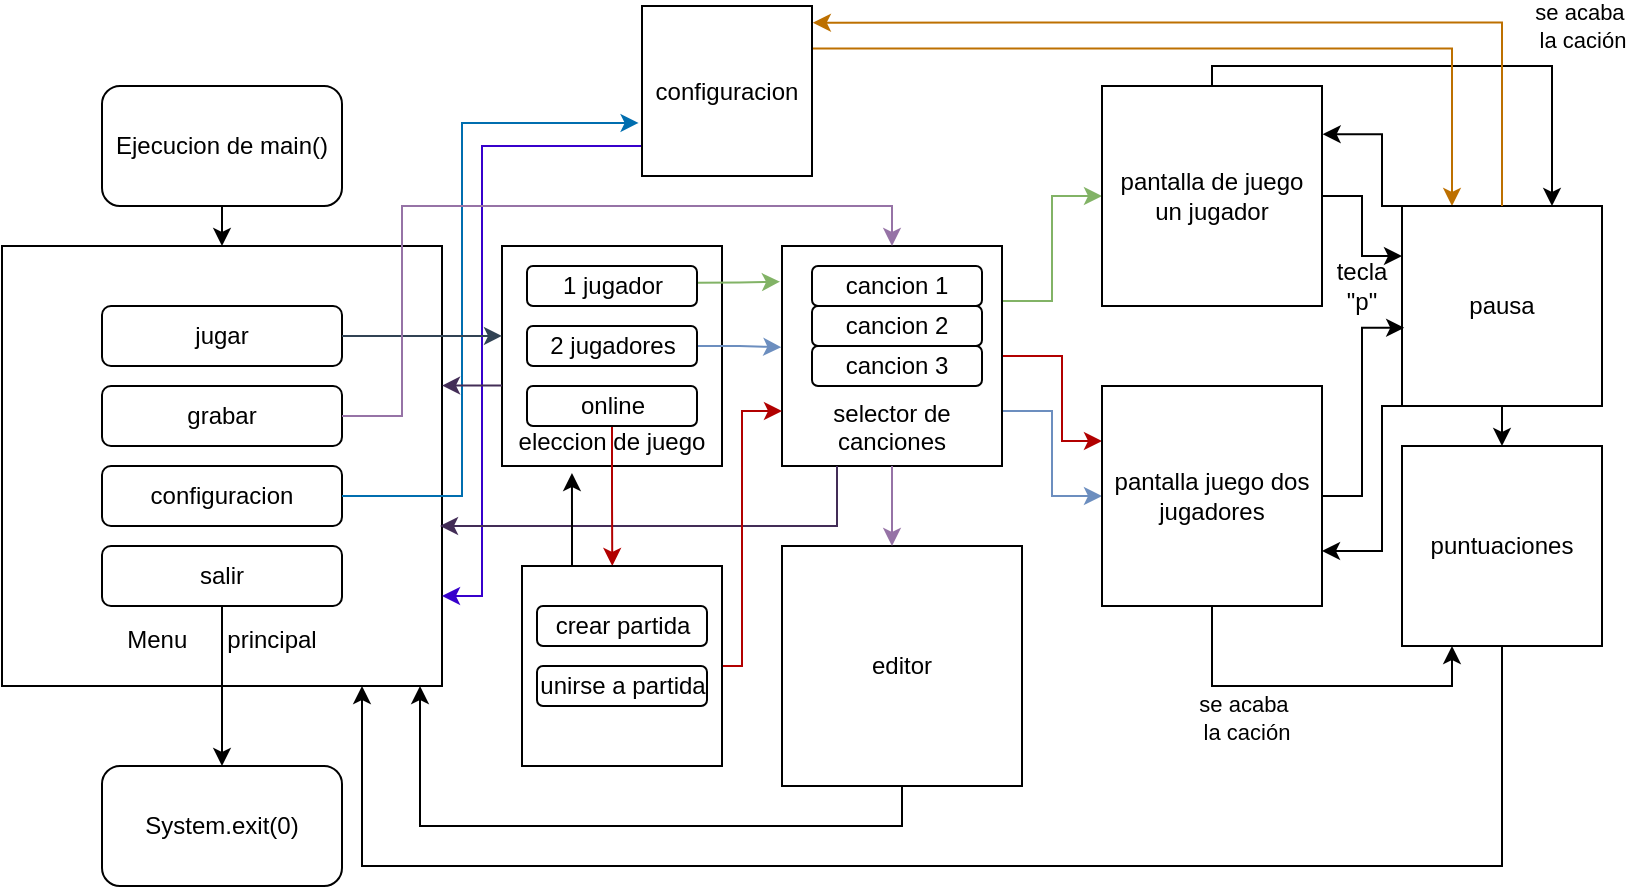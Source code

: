 <mxfile version="24.5.2" type="device">
  <diagram name="Page-1" id="eKkITrMKUdXl7BqKynmE">
    <mxGraphModel dx="1346" dy="293" grid="1" gridSize="10" guides="1" tooltips="1" connect="1" arrows="1" fold="1" page="1" pageScale="1" pageWidth="850" pageHeight="1100" math="0" shadow="0">
      <root>
        <mxCell id="0" />
        <mxCell id="1" parent="0" />
        <mxCell id="XCM28uIH3yv5gUmSvJkC-6" value="System.exit(0)" style="rounded=1;whiteSpace=wrap;html=1;" parent="1" vertex="1">
          <mxGeometry x="-780" y="390" width="120" height="60" as="geometry" />
        </mxCell>
        <mxCell id="XCM28uIH3yv5gUmSvJkC-11" style="edgeStyle=orthogonalEdgeStyle;rounded=0;orthogonalLoop=1;jettySize=auto;html=1;exitX=0.5;exitY=1;exitDx=0;exitDy=0;entryX=0.5;entryY=0;entryDx=0;entryDy=0;" parent="1" source="XCM28uIH3yv5gUmSvJkC-7" target="XCM28uIH3yv5gUmSvJkC-1" edge="1">
          <mxGeometry relative="1" as="geometry" />
        </mxCell>
        <mxCell id="XCM28uIH3yv5gUmSvJkC-7" value="Ejecucion de main()" style="rounded=1;whiteSpace=wrap;html=1;" parent="1" vertex="1">
          <mxGeometry x="-780" y="50" width="120" height="60" as="geometry" />
        </mxCell>
        <mxCell id="XCM28uIH3yv5gUmSvJkC-8" value="" style="group" parent="1" vertex="1" connectable="0">
          <mxGeometry x="-830" y="130" width="220" height="220" as="geometry" />
        </mxCell>
        <mxCell id="r62bSiApXo1L8tiQIiv2-1" style="edgeStyle=orthogonalEdgeStyle;rounded=0;orthogonalLoop=1;jettySize=auto;html=1;exitX=0.5;exitY=1;exitDx=0;exitDy=0;entryX=0.5;entryY=1;entryDx=0;entryDy=0;" edge="1" parent="XCM28uIH3yv5gUmSvJkC-8" source="XCM28uIH3yv5gUmSvJkC-1" target="XCM28uIH3yv5gUmSvJkC-5">
          <mxGeometry relative="1" as="geometry" />
        </mxCell>
        <mxCell id="XCM28uIH3yv5gUmSvJkC-1" value="&lt;div&gt;&lt;br&gt;&lt;/div&gt;&lt;div&gt;&lt;br&gt;&lt;/div&gt;&lt;div&gt;&lt;br&gt;&lt;/div&gt;&lt;div&gt;&lt;br&gt;&lt;/div&gt;&lt;div&gt;&lt;br&gt;&lt;/div&gt;&lt;div&gt;&lt;br&gt;&lt;/div&gt;&lt;div&gt;&lt;br&gt;&lt;/div&gt;&lt;div&gt;&lt;br&gt;&lt;/div&gt;&lt;div&gt;&lt;br&gt;&lt;/div&gt;&lt;div&gt;&lt;br&gt;&lt;/div&gt;&lt;div&gt;&lt;br&gt;&lt;/div&gt;&lt;div&gt;&lt;br&gt;&lt;/div&gt;&lt;div&gt;Menu&amp;nbsp; &amp;nbsp; &amp;nbsp; principal&lt;br&gt;&lt;/div&gt;" style="whiteSpace=wrap;html=1;aspect=fixed;" parent="XCM28uIH3yv5gUmSvJkC-8" vertex="1">
          <mxGeometry width="220" height="220" as="geometry" />
        </mxCell>
        <mxCell id="XCM28uIH3yv5gUmSvJkC-2" value="&lt;div&gt;jugar&lt;/div&gt;" style="rounded=1;whiteSpace=wrap;html=1;" parent="XCM28uIH3yv5gUmSvJkC-8" vertex="1">
          <mxGeometry x="50" y="30" width="120" height="30" as="geometry" />
        </mxCell>
        <mxCell id="XCM28uIH3yv5gUmSvJkC-3" value="grabar" style="rounded=1;whiteSpace=wrap;html=1;" parent="XCM28uIH3yv5gUmSvJkC-8" vertex="1">
          <mxGeometry x="50" y="70" width="120" height="30" as="geometry" />
        </mxCell>
        <mxCell id="XCM28uIH3yv5gUmSvJkC-4" value="configuracion" style="rounded=1;whiteSpace=wrap;html=1;" parent="XCM28uIH3yv5gUmSvJkC-8" vertex="1">
          <mxGeometry x="50" y="110" width="120" height="30" as="geometry" />
        </mxCell>
        <mxCell id="XCM28uIH3yv5gUmSvJkC-5" value="salir" style="rounded=1;whiteSpace=wrap;html=1;" parent="XCM28uIH3yv5gUmSvJkC-8" vertex="1">
          <mxGeometry x="50" y="150" width="120" height="30" as="geometry" />
        </mxCell>
        <mxCell id="XCM28uIH3yv5gUmSvJkC-12" style="edgeStyle=orthogonalEdgeStyle;rounded=0;orthogonalLoop=1;jettySize=auto;html=1;exitX=0.5;exitY=1;exitDx=0;exitDy=0;entryX=0.5;entryY=0;entryDx=0;entryDy=0;" parent="1" source="XCM28uIH3yv5gUmSvJkC-1" target="XCM28uIH3yv5gUmSvJkC-6" edge="1">
          <mxGeometry relative="1" as="geometry">
            <Array as="points">
              <mxPoint x="-720" y="310" />
              <mxPoint x="-720" y="310" />
            </Array>
          </mxGeometry>
        </mxCell>
        <mxCell id="XCM28uIH3yv5gUmSvJkC-13" value="&lt;div&gt;&lt;br&gt;&lt;/div&gt;&lt;div&gt;&lt;br&gt;&lt;/div&gt;&lt;div&gt;&lt;br&gt;&lt;/div&gt;&lt;div&gt;&lt;br&gt;&lt;/div&gt;&lt;div&gt;&lt;br&gt;&lt;/div&gt;&lt;div&gt;&lt;br&gt;&lt;/div&gt;&lt;div&gt;&lt;span style=&quot;background-color: initial;&quot;&gt;eleccion de juego&lt;/span&gt;&lt;br&gt;&lt;/div&gt;" style="whiteSpace=wrap;html=1;aspect=fixed;" parent="1" vertex="1">
          <mxGeometry x="-580" y="130" width="110" height="110" as="geometry" />
        </mxCell>
        <mxCell id="XCM28uIH3yv5gUmSvJkC-30" style="edgeStyle=orthogonalEdgeStyle;rounded=0;orthogonalLoop=1;jettySize=auto;html=1;exitX=1;exitY=0.25;exitDx=0;exitDy=0;entryX=0;entryY=0.5;entryDx=0;entryDy=0;fillColor=#d5e8d4;strokeColor=#82b366;" parent="1" source="XCM28uIH3yv5gUmSvJkC-16" target="XCM28uIH3yv5gUmSvJkC-17" edge="1">
          <mxGeometry relative="1" as="geometry" />
        </mxCell>
        <mxCell id="XCM28uIH3yv5gUmSvJkC-31" style="edgeStyle=orthogonalEdgeStyle;rounded=0;orthogonalLoop=1;jettySize=auto;html=1;exitX=1;exitY=0.75;exitDx=0;exitDy=0;entryX=0;entryY=0.5;entryDx=0;entryDy=0;fillColor=#dae8fc;strokeColor=#6c8ebf;" parent="1" source="XCM28uIH3yv5gUmSvJkC-16" target="XCM28uIH3yv5gUmSvJkC-19" edge="1">
          <mxGeometry relative="1" as="geometry" />
        </mxCell>
        <mxCell id="r62bSiApXo1L8tiQIiv2-16" style="edgeStyle=orthogonalEdgeStyle;rounded=0;orthogonalLoop=1;jettySize=auto;html=1;exitX=1;exitY=0.5;exitDx=0;exitDy=0;entryX=0;entryY=0.25;entryDx=0;entryDy=0;fillColor=#e51400;strokeColor=#B20000;" edge="1" parent="1" source="XCM28uIH3yv5gUmSvJkC-16" target="XCM28uIH3yv5gUmSvJkC-19">
          <mxGeometry relative="1" as="geometry">
            <Array as="points">
              <mxPoint x="-300" y="185" />
              <mxPoint x="-300" y="228" />
            </Array>
          </mxGeometry>
        </mxCell>
        <mxCell id="XCM28uIH3yv5gUmSvJkC-16" value="&lt;div&gt;&lt;br&gt;&lt;/div&gt;&lt;div&gt;&lt;br&gt;&lt;/div&gt;&lt;div&gt;&lt;br&gt;&lt;/div&gt;&lt;div&gt;&lt;br&gt;&lt;/div&gt;&lt;div&gt;&lt;br&gt;&lt;/div&gt;selector de canciones" style="whiteSpace=wrap;html=1;aspect=fixed;" parent="1" vertex="1">
          <mxGeometry x="-440" y="130" width="110" height="110" as="geometry" />
        </mxCell>
        <mxCell id="r62bSiApXo1L8tiQIiv2-22" style="edgeStyle=orthogonalEdgeStyle;rounded=0;orthogonalLoop=1;jettySize=auto;html=1;exitX=0.5;exitY=0;exitDx=0;exitDy=0;entryX=0.75;entryY=0;entryDx=0;entryDy=0;" edge="1" parent="1" source="XCM28uIH3yv5gUmSvJkC-17" target="XCM28uIH3yv5gUmSvJkC-32">
          <mxGeometry relative="1" as="geometry">
            <Array as="points">
              <mxPoint x="-225" y="40" />
              <mxPoint x="-55" y="40" />
            </Array>
          </mxGeometry>
        </mxCell>
        <mxCell id="r62bSiApXo1L8tiQIiv2-23" value="se acaba&amp;nbsp;&lt;div&gt;la cación&lt;/div&gt;" style="edgeLabel;html=1;align=center;verticalAlign=middle;resizable=0;points=[];" vertex="1" connectable="0" parent="r62bSiApXo1L8tiQIiv2-22">
          <mxGeometry x="0.409" y="-2" relative="1" as="geometry">
            <mxPoint x="19" y="-22" as="offset" />
          </mxGeometry>
        </mxCell>
        <mxCell id="r62bSiApXo1L8tiQIiv2-28" style="edgeStyle=orthogonalEdgeStyle;rounded=0;orthogonalLoop=1;jettySize=auto;html=1;exitX=1;exitY=0.5;exitDx=0;exitDy=0;entryX=0;entryY=0.25;entryDx=0;entryDy=0;" edge="1" parent="1" source="XCM28uIH3yv5gUmSvJkC-17" target="XCM28uIH3yv5gUmSvJkC-32">
          <mxGeometry relative="1" as="geometry" />
        </mxCell>
        <mxCell id="XCM28uIH3yv5gUmSvJkC-17" value="&lt;div&gt;pantalla de juego&lt;/div&gt;un jugador" style="whiteSpace=wrap;html=1;aspect=fixed;" parent="1" vertex="1">
          <mxGeometry x="-280" y="50" width="110" height="110" as="geometry" />
        </mxCell>
        <mxCell id="r62bSiApXo1L8tiQIiv2-20" style="edgeStyle=orthogonalEdgeStyle;rounded=0;orthogonalLoop=1;jettySize=auto;html=1;exitX=0.5;exitY=1;exitDx=0;exitDy=0;entryX=0.25;entryY=1;entryDx=0;entryDy=0;" edge="1" parent="1" source="XCM28uIH3yv5gUmSvJkC-19" target="LPQVhO4dSVYAwKy5PB0j-2">
          <mxGeometry relative="1" as="geometry" />
        </mxCell>
        <mxCell id="XCM28uIH3yv5gUmSvJkC-19" value="pantalla juego dos jugadores" style="whiteSpace=wrap;html=1;aspect=fixed;" parent="1" vertex="1">
          <mxGeometry x="-280" y="200" width="110" height="110" as="geometry" />
        </mxCell>
        <mxCell id="XCM28uIH3yv5gUmSvJkC-22" style="edgeStyle=orthogonalEdgeStyle;rounded=0;orthogonalLoop=1;jettySize=auto;html=1;exitX=0;exitY=0.25;exitDx=0;exitDy=0;fillColor=#6a00ff;strokeColor=#3700CC;" parent="1" source="XCM28uIH3yv5gUmSvJkC-20" edge="1">
          <mxGeometry relative="1" as="geometry">
            <mxPoint x="-610" y="305" as="targetPoint" />
            <Array as="points">
              <mxPoint x="-510" y="80" />
              <mxPoint x="-590" y="80" />
              <mxPoint x="-590" y="305" />
            </Array>
          </mxGeometry>
        </mxCell>
        <mxCell id="LPQVhO4dSVYAwKy5PB0j-5" style="edgeStyle=orthogonalEdgeStyle;rounded=0;orthogonalLoop=1;jettySize=auto;html=1;exitX=1;exitY=0.25;exitDx=0;exitDy=0;entryX=0.25;entryY=0;entryDx=0;entryDy=0;fillColor=#f0a30a;strokeColor=#BD7000;" parent="1" source="XCM28uIH3yv5gUmSvJkC-20" target="XCM28uIH3yv5gUmSvJkC-32" edge="1">
          <mxGeometry relative="1" as="geometry" />
        </mxCell>
        <mxCell id="XCM28uIH3yv5gUmSvJkC-20" value="configuracion" style="whiteSpace=wrap;html=1;aspect=fixed;" parent="1" vertex="1">
          <mxGeometry x="-510" y="10" width="85" height="85" as="geometry" />
        </mxCell>
        <mxCell id="XCM28uIH3yv5gUmSvJkC-21" style="edgeStyle=orthogonalEdgeStyle;rounded=0;orthogonalLoop=1;jettySize=auto;html=1;exitX=1;exitY=0.5;exitDx=0;exitDy=0;fillColor=#1ba1e2;strokeColor=#006EAF;entryX=-0.02;entryY=0.688;entryDx=0;entryDy=0;entryPerimeter=0;" parent="1" source="XCM28uIH3yv5gUmSvJkC-4" target="XCM28uIH3yv5gUmSvJkC-20" edge="1">
          <mxGeometry relative="1" as="geometry">
            <Array as="points">
              <mxPoint x="-600" y="255" />
              <mxPoint x="-600" y="68" />
            </Array>
            <mxPoint x="-530" y="69" as="targetPoint" />
          </mxGeometry>
        </mxCell>
        <mxCell id="XCM28uIH3yv5gUmSvJkC-25" style="edgeStyle=orthogonalEdgeStyle;rounded=0;orthogonalLoop=1;jettySize=auto;html=1;exitX=1;exitY=0.5;exitDx=0;exitDy=0;entryX=0;entryY=0.409;entryDx=0;entryDy=0;entryPerimeter=0;fillColor=#647687;strokeColor=#314354;" parent="1" source="XCM28uIH3yv5gUmSvJkC-2" target="XCM28uIH3yv5gUmSvJkC-13" edge="1">
          <mxGeometry relative="1" as="geometry" />
        </mxCell>
        <mxCell id="XCM28uIH3yv5gUmSvJkC-26" style="edgeStyle=orthogonalEdgeStyle;rounded=0;orthogonalLoop=1;jettySize=auto;html=1;exitX=0.999;exitY=0.417;exitDx=0;exitDy=0;entryX=-0.009;entryY=0.162;entryDx=0;entryDy=0;entryPerimeter=0;fillColor=#d5e8d4;strokeColor=#82b366;exitPerimeter=0;" parent="1" source="r62bSiApXo1L8tiQIiv2-4" target="XCM28uIH3yv5gUmSvJkC-16" edge="1">
          <mxGeometry relative="1" as="geometry">
            <mxPoint x="-482.5" y="147.5" as="sourcePoint" />
          </mxGeometry>
        </mxCell>
        <mxCell id="XCM28uIH3yv5gUmSvJkC-29" style="edgeStyle=orthogonalEdgeStyle;rounded=0;orthogonalLoop=1;jettySize=auto;html=1;entryX=-0.003;entryY=0.46;entryDx=0;entryDy=0;fillColor=#dae8fc;strokeColor=#6c8ebf;entryPerimeter=0;exitX=1;exitY=0.5;exitDx=0;exitDy=0;" parent="1" source="r62bSiApXo1L8tiQIiv2-2" target="XCM28uIH3yv5gUmSvJkC-16" edge="1">
          <mxGeometry relative="1" as="geometry">
            <mxPoint x="-480" y="180" as="sourcePoint" />
          </mxGeometry>
        </mxCell>
        <mxCell id="LPQVhO4dSVYAwKy5PB0j-13" style="edgeStyle=orthogonalEdgeStyle;rounded=0;orthogonalLoop=1;jettySize=auto;html=1;exitX=0.5;exitY=1;exitDx=0;exitDy=0;entryX=0.5;entryY=0;entryDx=0;entryDy=0;" parent="1" source="XCM28uIH3yv5gUmSvJkC-32" target="LPQVhO4dSVYAwKy5PB0j-2" edge="1">
          <mxGeometry relative="1" as="geometry" />
        </mxCell>
        <mxCell id="r62bSiApXo1L8tiQIiv2-18" style="edgeStyle=orthogonalEdgeStyle;rounded=0;orthogonalLoop=1;jettySize=auto;html=1;exitX=0;exitY=1;exitDx=0;exitDy=0;entryX=1;entryY=0.75;entryDx=0;entryDy=0;" edge="1" parent="1" source="XCM28uIH3yv5gUmSvJkC-32" target="XCM28uIH3yv5gUmSvJkC-19">
          <mxGeometry relative="1" as="geometry">
            <Array as="points">
              <mxPoint x="-140" y="210" />
              <mxPoint x="-140" y="283" />
            </Array>
          </mxGeometry>
        </mxCell>
        <mxCell id="XCM28uIH3yv5gUmSvJkC-32" value="pausa" style="whiteSpace=wrap;html=1;aspect=fixed;" parent="1" vertex="1">
          <mxGeometry x="-130" y="110" width="100" height="100" as="geometry" />
        </mxCell>
        <mxCell id="XCM28uIH3yv5gUmSvJkC-42" style="edgeStyle=orthogonalEdgeStyle;rounded=0;orthogonalLoop=1;jettySize=auto;html=1;exitX=0.5;exitY=1;exitDx=0;exitDy=0;" parent="1" source="XCM28uIH3yv5gUmSvJkC-36" target="XCM28uIH3yv5gUmSvJkC-1" edge="1">
          <mxGeometry relative="1" as="geometry">
            <mxPoint x="-620" y="420" as="targetPoint" />
            <Array as="points">
              <mxPoint x="-380" y="420" />
              <mxPoint x="-621" y="420" />
            </Array>
          </mxGeometry>
        </mxCell>
        <mxCell id="XCM28uIH3yv5gUmSvJkC-36" value="editor" style="whiteSpace=wrap;html=1;aspect=fixed;" parent="1" vertex="1">
          <mxGeometry x="-440" y="280" width="120" height="120" as="geometry" />
        </mxCell>
        <mxCell id="XCM28uIH3yv5gUmSvJkC-48" style="edgeStyle=orthogonalEdgeStyle;rounded=0;orthogonalLoop=1;jettySize=auto;html=1;fillColor=#e1d5e7;strokeColor=#9673a6;" parent="1" source="XCM28uIH3yv5gUmSvJkC-16" edge="1">
          <mxGeometry relative="1" as="geometry">
            <mxPoint x="-385" y="280" as="targetPoint" />
          </mxGeometry>
        </mxCell>
        <mxCell id="XCM28uIH3yv5gUmSvJkC-51" style="edgeStyle=orthogonalEdgeStyle;rounded=0;orthogonalLoop=1;jettySize=auto;html=1;exitX=1;exitY=0.5;exitDx=0;exitDy=0;entryX=0.5;entryY=0;entryDx=0;entryDy=0;fillColor=#e1d5e7;strokeColor=#9673a6;" parent="1" source="XCM28uIH3yv5gUmSvJkC-3" target="XCM28uIH3yv5gUmSvJkC-16" edge="1">
          <mxGeometry relative="1" as="geometry">
            <Array as="points">
              <mxPoint x="-630" y="215" />
              <mxPoint x="-630" y="110" />
              <mxPoint x="-385" y="110" />
            </Array>
          </mxGeometry>
        </mxCell>
        <mxCell id="LPQVhO4dSVYAwKy5PB0j-14" style="edgeStyle=orthogonalEdgeStyle;rounded=0;orthogonalLoop=1;jettySize=auto;html=1;exitX=0.5;exitY=1;exitDx=0;exitDy=0;" parent="1" source="LPQVhO4dSVYAwKy5PB0j-2" target="XCM28uIH3yv5gUmSvJkC-1" edge="1">
          <mxGeometry relative="1" as="geometry">
            <mxPoint x="-640" y="540" as="targetPoint" />
            <Array as="points">
              <mxPoint x="-80" y="440" />
              <mxPoint x="-650" y="440" />
            </Array>
          </mxGeometry>
        </mxCell>
        <mxCell id="LPQVhO4dSVYAwKy5PB0j-2" value="puntuaciones" style="whiteSpace=wrap;html=1;aspect=fixed;" parent="1" vertex="1">
          <mxGeometry x="-130" y="230" width="100" height="100" as="geometry" />
        </mxCell>
        <mxCell id="LPQVhO4dSVYAwKy5PB0j-4" style="edgeStyle=orthogonalEdgeStyle;rounded=0;orthogonalLoop=1;jettySize=auto;html=1;exitX=0.5;exitY=0;exitDx=0;exitDy=0;entryX=1.005;entryY=0.098;entryDx=0;entryDy=0;entryPerimeter=0;fillColor=#f0a30a;strokeColor=#BD7000;" parent="1" source="XCM28uIH3yv5gUmSvJkC-32" target="XCM28uIH3yv5gUmSvJkC-20" edge="1">
          <mxGeometry relative="1" as="geometry" />
        </mxCell>
        <mxCell id="LPQVhO4dSVYAwKy5PB0j-6" value="cancion 1" style="rounded=1;whiteSpace=wrap;html=1;" parent="1" vertex="1">
          <mxGeometry x="-425" y="140" width="85" height="20" as="geometry" />
        </mxCell>
        <mxCell id="LPQVhO4dSVYAwKy5PB0j-7" value="cancion 2" style="rounded=1;whiteSpace=wrap;html=1;" parent="1" vertex="1">
          <mxGeometry x="-425" y="160" width="85" height="20" as="geometry" />
        </mxCell>
        <mxCell id="LPQVhO4dSVYAwKy5PB0j-8" value="cancion 3" style="rounded=1;whiteSpace=wrap;html=1;" parent="1" vertex="1">
          <mxGeometry x="-425" y="180" width="85" height="20" as="geometry" />
        </mxCell>
        <mxCell id="LPQVhO4dSVYAwKy5PB0j-10" style="edgeStyle=orthogonalEdgeStyle;rounded=0;orthogonalLoop=1;jettySize=auto;html=1;fillColor=#76608a;strokeColor=#432D57;" parent="1" edge="1">
          <mxGeometry relative="1" as="geometry">
            <mxPoint x="-580" y="199.77" as="sourcePoint" />
            <mxPoint x="-610" y="199.77" as="targetPoint" />
          </mxGeometry>
        </mxCell>
        <mxCell id="LPQVhO4dSVYAwKy5PB0j-11" style="edgeStyle=orthogonalEdgeStyle;rounded=0;orthogonalLoop=1;jettySize=auto;html=1;fillColor=#76608a;strokeColor=#432D57;exitX=0.25;exitY=1;exitDx=0;exitDy=0;" parent="1" source="XCM28uIH3yv5gUmSvJkC-16" edge="1">
          <mxGeometry relative="1" as="geometry">
            <mxPoint x="-530" y="279.71" as="sourcePoint" />
            <mxPoint x="-611" y="270" as="targetPoint" />
            <Array as="points">
              <mxPoint x="-412" y="270" />
              <mxPoint x="-611" y="270" />
            </Array>
          </mxGeometry>
        </mxCell>
        <mxCell id="r62bSiApXo1L8tiQIiv2-2" value="2 jugadores" style="rounded=1;whiteSpace=wrap;html=1;" vertex="1" parent="1">
          <mxGeometry x="-567.5" y="170" width="85" height="20" as="geometry" />
        </mxCell>
        <mxCell id="r62bSiApXo1L8tiQIiv2-4" value="1 jugador" style="rounded=1;whiteSpace=wrap;html=1;" vertex="1" parent="1">
          <mxGeometry x="-567.5" y="140" width="85" height="20" as="geometry" />
        </mxCell>
        <mxCell id="r62bSiApXo1L8tiQIiv2-8" style="edgeStyle=orthogonalEdgeStyle;rounded=0;orthogonalLoop=1;jettySize=auto;html=1;exitX=0.5;exitY=1;exitDx=0;exitDy=0;fillColor=#e51400;strokeColor=#B20000;" edge="1" parent="1" source="r62bSiApXo1L8tiQIiv2-5">
          <mxGeometry relative="1" as="geometry">
            <mxPoint x="-524.862" y="290" as="targetPoint" />
          </mxGeometry>
        </mxCell>
        <mxCell id="r62bSiApXo1L8tiQIiv2-5" value="online" style="rounded=1;whiteSpace=wrap;html=1;" vertex="1" parent="1">
          <mxGeometry x="-567.5" y="200" width="85" height="20" as="geometry" />
        </mxCell>
        <mxCell id="r62bSiApXo1L8tiQIiv2-14" style="edgeStyle=orthogonalEdgeStyle;rounded=0;orthogonalLoop=1;jettySize=auto;html=1;exitX=1;exitY=0.5;exitDx=0;exitDy=0;entryX=0;entryY=0.75;entryDx=0;entryDy=0;fillColor=#e51400;strokeColor=#B20000;" edge="1" parent="1" source="r62bSiApXo1L8tiQIiv2-9" target="XCM28uIH3yv5gUmSvJkC-16">
          <mxGeometry relative="1" as="geometry">
            <Array as="points">
              <mxPoint x="-460" y="340" />
              <mxPoint x="-460" y="213" />
            </Array>
          </mxGeometry>
        </mxCell>
        <mxCell id="r62bSiApXo1L8tiQIiv2-9" value="&lt;div&gt;&lt;br&gt;&lt;/div&gt;&lt;div&gt;&lt;br&gt;&lt;/div&gt;&lt;div&gt;&lt;br&gt;&lt;/div&gt;&lt;div&gt;&lt;br&gt;&lt;/div&gt;&lt;div&gt;&lt;br&gt;&lt;/div&gt;" style="whiteSpace=wrap;html=1;aspect=fixed;" vertex="1" parent="1">
          <mxGeometry x="-570" y="290" width="100" height="100" as="geometry" />
        </mxCell>
        <mxCell id="r62bSiApXo1L8tiQIiv2-10" value="crear partida" style="rounded=1;whiteSpace=wrap;html=1;" vertex="1" parent="1">
          <mxGeometry x="-562.5" y="310" width="85" height="20" as="geometry" />
        </mxCell>
        <mxCell id="r62bSiApXo1L8tiQIiv2-11" value="unirse a partida" style="rounded=1;whiteSpace=wrap;html=1;" vertex="1" parent="1">
          <mxGeometry x="-562.5" y="340" width="85" height="20" as="geometry" />
        </mxCell>
        <mxCell id="r62bSiApXo1L8tiQIiv2-15" style="edgeStyle=orthogonalEdgeStyle;rounded=0;orthogonalLoop=1;jettySize=auto;html=1;exitX=0.25;exitY=0;exitDx=0;exitDy=0;entryX=0.318;entryY=1.032;entryDx=0;entryDy=0;entryPerimeter=0;" edge="1" parent="1" source="r62bSiApXo1L8tiQIiv2-9" target="XCM28uIH3yv5gUmSvJkC-13">
          <mxGeometry relative="1" as="geometry" />
        </mxCell>
        <mxCell id="r62bSiApXo1L8tiQIiv2-19" style="edgeStyle=orthogonalEdgeStyle;rounded=0;orthogonalLoop=1;jettySize=auto;html=1;exitX=0;exitY=0;exitDx=0;exitDy=0;entryX=1.003;entryY=0.219;entryDx=0;entryDy=0;entryPerimeter=0;" edge="1" parent="1" source="XCM28uIH3yv5gUmSvJkC-32" target="XCM28uIH3yv5gUmSvJkC-17">
          <mxGeometry relative="1" as="geometry">
            <Array as="points">
              <mxPoint x="-140" y="110" />
              <mxPoint x="-140" y="74" />
            </Array>
          </mxGeometry>
        </mxCell>
        <mxCell id="r62bSiApXo1L8tiQIiv2-24" value="se acaba&amp;nbsp;&lt;div&gt;la cación&lt;/div&gt;" style="edgeLabel;html=1;align=center;verticalAlign=middle;resizable=0;points=[];" vertex="1" connectable="0" parent="1">
          <mxGeometry x="-190.003" y="220.004" as="geometry">
            <mxPoint x="-18" y="146" as="offset" />
          </mxGeometry>
        </mxCell>
        <mxCell id="r62bSiApXo1L8tiQIiv2-29" value="tecla &quot;p&quot;" style="text;html=1;align=center;verticalAlign=middle;whiteSpace=wrap;rounded=0;" vertex="1" parent="1">
          <mxGeometry x="-170" y="135" width="40" height="30" as="geometry" />
        </mxCell>
        <mxCell id="r62bSiApXo1L8tiQIiv2-31" style="edgeStyle=orthogonalEdgeStyle;rounded=0;orthogonalLoop=1;jettySize=auto;html=1;exitX=1;exitY=0.5;exitDx=0;exitDy=0;entryX=0.011;entryY=0.609;entryDx=0;entryDy=0;entryPerimeter=0;" edge="1" parent="1" source="XCM28uIH3yv5gUmSvJkC-19" target="XCM28uIH3yv5gUmSvJkC-32">
          <mxGeometry relative="1" as="geometry" />
        </mxCell>
      </root>
    </mxGraphModel>
  </diagram>
</mxfile>
